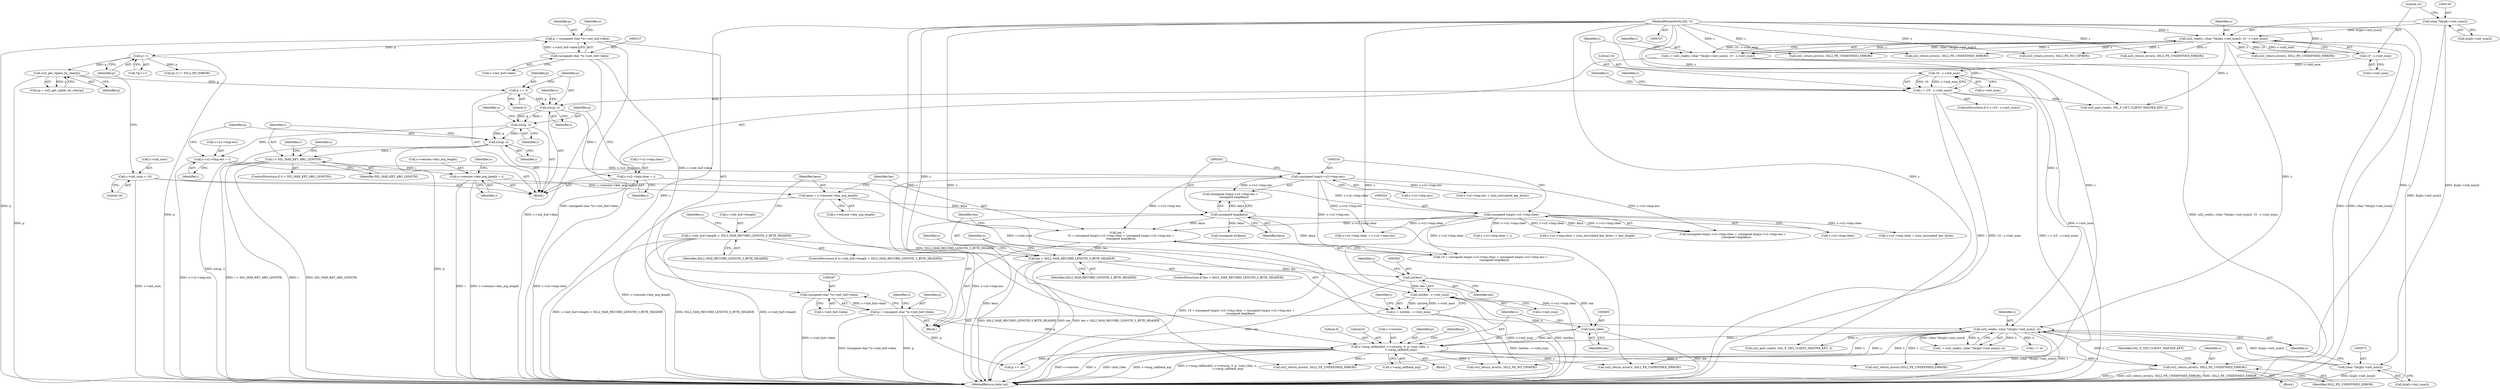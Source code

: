 digraph "0_openssl_d81a1600588b726c2bdccda7efad3cc7a87d6245_0@pointer" {
"1000502" [label="(Call,ssl2_return_error(s, SSL2_PE_UNDEFINED_ERROR))"];
"1000370" [label="(Call,ssl2_read(s, (char *)&(p[s->init_num]), n))"];
"1000142" [label="(Call,ssl2_read(s, (char *)&(p[s->init_num]), 10 - s->init_num))"];
"1000108" [label="(MethodParameterIn,SSL *s)"];
"1000144" [label="(Call,(char *)&(p[s->init_num]))"];
"1000152" [label="(Call,10 - s->init_num)"];
"1000372" [label="(Call,(char *)&(p[s->init_num]))"];
"1000359" [label="(Call,n = (int)len - s->init_num)"];
"1000361" [label="(Call,(int)len - s->init_num)"];
"1000362" [label="(Call,(int)len)"];
"1000346" [label="(Call,len > SSL2_MAX_RECORD_LENGTH_3_BYTE_HEADER)"];
"1000318" [label="(Call,len =\n        10 + (unsigned long)s->s2->tmp.clear + (unsigned long)s->s2->tmp.enc +\n        (unsigned long)keya)"];
"1000323" [label="(Call,(unsigned long)s->s2->tmp.clear)"];
"1000234" [label="(Call,s->s2->tmp.clear = i)"];
"1000231" [label="(Call,n2s(p, i))"];
"1000228" [label="(Call,p += 3)"];
"1000205" [label="(Call,ssl2_get_cipher_by_char(p))"];
"1000178" [label="(Call,p++)"];
"1000124" [label="(Call,p = (unsigned char *)s->init_buf->data)"];
"1000126" [label="(Call,(unsigned char *)s->init_buf->data)"];
"1000158" [label="(Call,i < (10 - s->init_num))"];
"1000140" [label="(Call,i = ssl2_read(s, (char *)&(p[s->init_num]), 10 - s->init_num))"];
"1000160" [label="(Call,10 - s->init_num)"];
"1000333" [label="(Call,(unsigned long)s->s2->tmp.enc)"];
"1000246" [label="(Call,s->s2->tmp.enc = i)"];
"1000243" [label="(Call,n2s(p, i))"];
"1000342" [label="(Call,(unsigned long)keya)"];
"1000311" [label="(Call,keya = s->session->key_arg_length)"];
"1000272" [label="(Call,s->session->key_arg_length = i)"];
"1000259" [label="(Call,i > SSL_MAX_KEY_ARG_LENGTH)"];
"1000255" [label="(Call,n2s(p, i))"];
"1000294" [label="(Call,s->init_buf->length < SSL2_MAX_RECORD_LENGTH_3_BYTE_HEADER)"];
"1000170" [label="(Call,s->init_num = 10)"];
"1000395" [label="(Call,s->msg_callback(0, s->version, 0, p, (size_t)len, s,\n                        s->msg_callback_arg))"];
"1000284" [label="(Call,p = (unsigned char *)s->init_buf->data)"];
"1000286" [label="(Call,(unsigned char *)s->init_buf->data)"];
"1000402" [label="(Call,(size_t)len)"];
"1000342" [label="(Call,(unsigned long)keya)"];
"1000177" [label="(Call,*(p++))"];
"1000333" [label="(Call,(unsigned long)s->s2->tmp.enc)"];
"1000230" [label="(Literal,3)"];
"1000153" [label="(Literal,10)"];
"1000350" [label="(Call,ssl2_return_error(s, SSL2_PE_UNDEFINED_ERROR))"];
"1000235" [label="(Call,s->s2->tmp.clear)"];
"1000563" [label="(Call,s->s2->tmp.enc < num_encrypted_key_bytes)"];
"1000295" [label="(Call,s->init_buf->length)"];
"1000372" [label="(Call,(char *)&(p[s->init_num]))"];
"1000247" [label="(Call,s->s2->tmp.enc)"];
"1000108" [label="(MethodParameterIn,SSL *s)"];
"1000506" [label="(Identifier,SSL_F_GET_CLIENT_MASTER_KEY)"];
"1000360" [label="(Identifier,n)"];
"1000400" [label="(Literal,0)"];
"1000171" [label="(Call,s->init_num)"];
"1000154" [label="(Call,s->init_num)"];
"1000541" [label="(Call,s->s2->tmp.clear + num_encrypted_key_bytes != key_length)"];
"1000288" [label="(Call,s->init_buf->data)"];
"1000395" [label="(Call,s->msg_callback(0, s->version, 0, p, (size_t)len, s,\n                        s->msg_callback_arg))"];
"1000234" [label="(Call,s->s2->tmp.clear = i)"];
"1000172" [label="(Identifier,s)"];
"1000402" [label="(Call,(size_t)len)"];
"1000318" [label="(Call,len =\n        10 + (unsigned long)s->s2->tmp.clear + (unsigned long)s->s2->tmp.enc +\n        (unsigned long)keya)"];
"1000203" [label="(Call,cp = ssl2_get_cipher_by_char(p))"];
"1000250" [label="(Identifier,s)"];
"1000232" [label="(Identifier,p)"];
"1000285" [label="(Identifier,p)"];
"1000293" [label="(ControlStructure,if (s->init_buf->length < SSL2_MAX_RECORD_LENGTH_3_BYTE_HEADER))"];
"1000281" [label="(Identifier,s)"];
"1000255" [label="(Call,n2s(p, i))"];
"1000228" [label="(Call,p += 3)"];
"1000258" [label="(ControlStructure,if (i > SSL_MAX_KEY_ARG_LENGTH))"];
"1000359" [label="(Call,n = (int)len - s->init_num)"];
"1000361" [label="(Call,(int)len - s->init_num)"];
"1000406" [label="(Call,s->msg_callback_arg)"];
"1000142" [label="(Call,ssl2_read(s, (char *)&(p[s->init_num]), 10 - s->init_num))"];
"1000344" [label="(Identifier,keya)"];
"1000345" [label="(ControlStructure,if (len > SSL2_MAX_RECORD_LENGTH_3_BYTE_HEADER))"];
"1000396" [label="(Literal,0)"];
"1000320" [label="(Call,10 + (unsigned long)s->s2->tmp.clear + (unsigned long)s->s2->tmp.enc +\n        (unsigned long)keya)"];
"1000386" [label="(Call,ssl2_part_read(s, SSL_F_GET_CLIENT_MASTER_KEY, i))"];
"1000109" [label="(Block,)"];
"1000229" [label="(Identifier,p)"];
"1000233" [label="(Identifier,i)"];
"1000272" [label="(Call,s->session->key_arg_length = i)"];
"1000542" [label="(Call,s->s2->tmp.clear + num_encrypted_key_bytes)"];
"1000278" [label="(Identifier,i)"];
"1000335" [label="(Call,s->s2->tmp.enc)"];
"1000183" [label="(Call,p[-1] != SSL2_MT_ERROR)"];
"1000348" [label="(Identifier,SSL2_MAX_RECORD_LENGTH_3_BYTE_HEADER)"];
"1000303" [label="(Identifier,s)"];
"1000366" [label="(Identifier,s)"];
"1000347" [label="(Identifier,len)"];
"1000504" [label="(Identifier,SSL2_PE_UNDEFINED_ERROR)"];
"1000166" [label="(Call,ssl2_part_read(s, SSL_F_GET_CLIENT_MASTER_KEY, i))"];
"1000322" [label="(Call,(unsigned long)s->s2->tmp.clear + (unsigned long)s->s2->tmp.enc +\n        (unsigned long)keya)"];
"1000139" [label="(Block,)"];
"1000573" [label="(Call,ssl2_return_error(s,SSL2_PE_UNDEFINED_ERROR))"];
"1000421" [label="(Call,s->s2->tmp.clear + s->s2->tmp.enc)"];
"1000332" [label="(Call,(unsigned long)s->s2->tmp.enc +\n        (unsigned long)keya)"];
"1000452" [label="(Call,ssl2_return_error(s, SSL2_PE_UNDEFINED_ERROR))"];
"1000158" [label="(Call,i < (10 - s->init_num))"];
"1000264" [label="(Identifier,s)"];
"1000273" [label="(Call,s->session->key_arg_length)"];
"1000161" [label="(Literal,10)"];
"1000368" [label="(Call,i = ssl2_read(s, (char *)&(p[s->init_num]), n))"];
"1000346" [label="(Call,len > SSL2_MAX_RECORD_LENGTH_3_BYTE_HEADER)"];
"1000231" [label="(Call,n2s(p, i))"];
"1000128" [label="(Call,s->init_buf->data)"];
"1000405" [label="(Identifier,s)"];
"1000323" [label="(Call,(unsigned long)s->s2->tmp.clear)"];
"1000205" [label="(Call,ssl2_get_cipher_by_char(p))"];
"1000206" [label="(Identifier,p)"];
"1000284" [label="(Call,p = (unsigned char *)s->init_buf->data)"];
"1000409" [label="(Call,p += 10)"];
"1000174" [label="(Literal,10)"];
"1000152" [label="(Call,10 - s->init_num)"];
"1000370" [label="(Call,ssl2_read(s, (char *)&(p[s->init_num]), n))"];
"1000397" [label="(Call,s->version)"];
"1000502" [label="(Call,ssl2_return_error(s, SSL2_PE_UNDEFINED_ERROR))"];
"1000259" [label="(Call,i > SSL_MAX_KEY_ARG_LENGTH)"];
"1000159" [label="(Identifier,i)"];
"1000302" [label="(Call,ssl2_return_error(s, SSL2_PE_UNDEFINED_ERROR))"];
"1000162" [label="(Call,s->init_num)"];
"1000297" [label="(Identifier,s)"];
"1000294" [label="(Call,s->init_buf->length < SSL2_MAX_RECORD_LENGTH_3_BYTE_HEADER)"];
"1000245" [label="(Identifier,i)"];
"1000254" [label="(Identifier,i)"];
"1000501" [label="(Block,)"];
"1000146" [label="(Call,&(p[s->init_num]))"];
"1000190" [label="(Call,ssl2_return_error(s, SSL2_PE_UNDEFINED_ERROR))"];
"1000311" [label="(Call,keya = s->session->key_arg_length)"];
"1000141" [label="(Identifier,i)"];
"1000401" [label="(Identifier,p)"];
"1000483" [label="(Call,ssl2_return_error(s, SSL2_PE_NO_CIPHER))"];
"1000256" [label="(Identifier,p)"];
"1000160" [label="(Call,10 - s->init_num)"];
"1000325" [label="(Call,s->s2->tmp.clear)"];
"1000157" [label="(ControlStructure,if (i < (10 - s->init_num)))"];
"1000246" [label="(Call,s->s2->tmp.enc = i)"];
"1000275" [label="(Identifier,s)"];
"1000382" [label="(Call,i != n)"];
"1000351" [label="(Identifier,s)"];
"1000238" [label="(Identifier,s)"];
"1000362" [label="(Call,(int)len)"];
"1000167" [label="(Identifier,s)"];
"1000178" [label="(Call,p++)"];
"1000243" [label="(Call,n2s(p, i))"];
"1000410" [label="(Identifier,p)"];
"1000394" [label="(Block,)"];
"1000701" [label="(MethodReturn,static int)"];
"1000404" [label="(Identifier,len)"];
"1000553" [label="(Call,ssl2_return_error(s, SSL2_PE_UNDEFINED_ERROR))"];
"1000654" [label="(Call,s->s2->tmp.clear + j)"];
"1000380" [label="(Identifier,n)"];
"1000263" [label="(Call,ssl2_return_error(s, SSL2_PE_UNDEFINED_ERROR))"];
"1000261" [label="(Identifier,SSL_MAX_KEY_ARG_LENGTH)"];
"1000257" [label="(Identifier,i)"];
"1000365" [label="(Call,s->init_num)"];
"1000244" [label="(Identifier,p)"];
"1000369" [label="(Identifier,i)"];
"1000436" [label="(Call,(unsigned int)keya)"];
"1000312" [label="(Identifier,keya)"];
"1000140" [label="(Call,i = ssl2_read(s, (char *)&(p[s->init_num]), 10 - s->init_num))"];
"1000212" [label="(Call,ssl2_return_error(s, SSL2_PE_NO_CIPHER))"];
"1000313" [label="(Call,s->session->key_arg_length)"];
"1000503" [label="(Identifier,s)"];
"1000144" [label="(Call,(char *)&(p[s->init_num]))"];
"1000371" [label="(Identifier,s)"];
"1000179" [label="(Identifier,p)"];
"1000126" [label="(Call,(unsigned char *)s->init_buf->data)"];
"1000260" [label="(Identifier,i)"];
"1000300" [label="(Identifier,SSL2_MAX_RECORD_LENGTH_3_BYTE_HEADER)"];
"1000242" [label="(Identifier,i)"];
"1000319" [label="(Identifier,len)"];
"1000374" [label="(Call,&(p[s->init_num]))"];
"1000170" [label="(Call,s->init_num = 10)"];
"1000125" [label="(Identifier,p)"];
"1000136" [label="(Identifier,s)"];
"1000364" [label="(Identifier,len)"];
"1000124" [label="(Call,p = (unsigned char *)s->init_buf->data)"];
"1000286" [label="(Call,(unsigned char *)s->init_buf->data)"];
"1000143" [label="(Identifier,s)"];
"1000502" -> "1000501"  [label="AST: "];
"1000502" -> "1000504"  [label="CFG: "];
"1000503" -> "1000502"  [label="AST: "];
"1000504" -> "1000502"  [label="AST: "];
"1000506" -> "1000502"  [label="CFG: "];
"1000502" -> "1000701"  [label="DDG: s"];
"1000502" -> "1000701"  [label="DDG: ssl2_return_error(s, SSL2_PE_UNDEFINED_ERROR)"];
"1000502" -> "1000701"  [label="DDG: SSL2_PE_UNDEFINED_ERROR"];
"1000370" -> "1000502"  [label="DDG: s"];
"1000395" -> "1000502"  [label="DDG: s"];
"1000108" -> "1000502"  [label="DDG: s"];
"1000370" -> "1000368"  [label="AST: "];
"1000370" -> "1000380"  [label="CFG: "];
"1000371" -> "1000370"  [label="AST: "];
"1000372" -> "1000370"  [label="AST: "];
"1000380" -> "1000370"  [label="AST: "];
"1000368" -> "1000370"  [label="CFG: "];
"1000370" -> "1000701"  [label="DDG: (char *)&(p[s->init_num])"];
"1000370" -> "1000701"  [label="DDG: s"];
"1000370" -> "1000368"  [label="DDG: s"];
"1000370" -> "1000368"  [label="DDG: (char *)&(p[s->init_num])"];
"1000370" -> "1000368"  [label="DDG: n"];
"1000142" -> "1000370"  [label="DDG: s"];
"1000108" -> "1000370"  [label="DDG: s"];
"1000372" -> "1000370"  [label="DDG: &(p[s->init_num])"];
"1000359" -> "1000370"  [label="DDG: n"];
"1000370" -> "1000382"  [label="DDG: n"];
"1000370" -> "1000386"  [label="DDG: s"];
"1000370" -> "1000395"  [label="DDG: s"];
"1000370" -> "1000452"  [label="DDG: s"];
"1000370" -> "1000483"  [label="DDG: s"];
"1000370" -> "1000553"  [label="DDG: s"];
"1000370" -> "1000573"  [label="DDG: s"];
"1000142" -> "1000140"  [label="AST: "];
"1000142" -> "1000152"  [label="CFG: "];
"1000143" -> "1000142"  [label="AST: "];
"1000144" -> "1000142"  [label="AST: "];
"1000152" -> "1000142"  [label="AST: "];
"1000140" -> "1000142"  [label="CFG: "];
"1000142" -> "1000701"  [label="DDG: (char *)&(p[s->init_num])"];
"1000142" -> "1000701"  [label="DDG: s"];
"1000142" -> "1000140"  [label="DDG: s"];
"1000142" -> "1000140"  [label="DDG: (char *)&(p[s->init_num])"];
"1000142" -> "1000140"  [label="DDG: 10 - s->init_num"];
"1000108" -> "1000142"  [label="DDG: s"];
"1000144" -> "1000142"  [label="DDG: &(p[s->init_num])"];
"1000152" -> "1000142"  [label="DDG: 10"];
"1000152" -> "1000142"  [label="DDG: s->init_num"];
"1000142" -> "1000166"  [label="DDG: s"];
"1000142" -> "1000190"  [label="DDG: s"];
"1000142" -> "1000212"  [label="DDG: s"];
"1000142" -> "1000263"  [label="DDG: s"];
"1000142" -> "1000302"  [label="DDG: s"];
"1000142" -> "1000350"  [label="DDG: s"];
"1000108" -> "1000107"  [label="AST: "];
"1000108" -> "1000701"  [label="DDG: s"];
"1000108" -> "1000166"  [label="DDG: s"];
"1000108" -> "1000190"  [label="DDG: s"];
"1000108" -> "1000212"  [label="DDG: s"];
"1000108" -> "1000263"  [label="DDG: s"];
"1000108" -> "1000302"  [label="DDG: s"];
"1000108" -> "1000350"  [label="DDG: s"];
"1000108" -> "1000386"  [label="DDG: s"];
"1000108" -> "1000395"  [label="DDG: s"];
"1000108" -> "1000452"  [label="DDG: s"];
"1000108" -> "1000483"  [label="DDG: s"];
"1000108" -> "1000553"  [label="DDG: s"];
"1000108" -> "1000573"  [label="DDG: s"];
"1000144" -> "1000146"  [label="CFG: "];
"1000145" -> "1000144"  [label="AST: "];
"1000146" -> "1000144"  [label="AST: "];
"1000153" -> "1000144"  [label="CFG: "];
"1000144" -> "1000701"  [label="DDG: &(p[s->init_num])"];
"1000144" -> "1000372"  [label="DDG: &(p[s->init_num])"];
"1000152" -> "1000154"  [label="CFG: "];
"1000153" -> "1000152"  [label="AST: "];
"1000154" -> "1000152"  [label="AST: "];
"1000152" -> "1000160"  [label="DDG: s->init_num"];
"1000372" -> "1000374"  [label="CFG: "];
"1000373" -> "1000372"  [label="AST: "];
"1000374" -> "1000372"  [label="AST: "];
"1000380" -> "1000372"  [label="CFG: "];
"1000372" -> "1000701"  [label="DDG: &(p[s->init_num])"];
"1000359" -> "1000109"  [label="AST: "];
"1000359" -> "1000361"  [label="CFG: "];
"1000360" -> "1000359"  [label="AST: "];
"1000361" -> "1000359"  [label="AST: "];
"1000369" -> "1000359"  [label="CFG: "];
"1000359" -> "1000701"  [label="DDG: (int)len - s->init_num"];
"1000361" -> "1000359"  [label="DDG: (int)len"];
"1000361" -> "1000359"  [label="DDG: s->init_num"];
"1000361" -> "1000365"  [label="CFG: "];
"1000362" -> "1000361"  [label="AST: "];
"1000365" -> "1000361"  [label="AST: "];
"1000361" -> "1000701"  [label="DDG: s->init_num"];
"1000361" -> "1000701"  [label="DDG: (int)len"];
"1000362" -> "1000361"  [label="DDG: len"];
"1000170" -> "1000361"  [label="DDG: s->init_num"];
"1000362" -> "1000364"  [label="CFG: "];
"1000363" -> "1000362"  [label="AST: "];
"1000364" -> "1000362"  [label="AST: "];
"1000366" -> "1000362"  [label="CFG: "];
"1000362" -> "1000701"  [label="DDG: len"];
"1000346" -> "1000362"  [label="DDG: len"];
"1000362" -> "1000402"  [label="DDG: len"];
"1000346" -> "1000345"  [label="AST: "];
"1000346" -> "1000348"  [label="CFG: "];
"1000347" -> "1000346"  [label="AST: "];
"1000348" -> "1000346"  [label="AST: "];
"1000351" -> "1000346"  [label="CFG: "];
"1000360" -> "1000346"  [label="CFG: "];
"1000346" -> "1000701"  [label="DDG: SSL2_MAX_RECORD_LENGTH_3_BYTE_HEADER"];
"1000346" -> "1000701"  [label="DDG: len"];
"1000346" -> "1000701"  [label="DDG: len > SSL2_MAX_RECORD_LENGTH_3_BYTE_HEADER"];
"1000318" -> "1000346"  [label="DDG: len"];
"1000294" -> "1000346"  [label="DDG: SSL2_MAX_RECORD_LENGTH_3_BYTE_HEADER"];
"1000318" -> "1000109"  [label="AST: "];
"1000318" -> "1000320"  [label="CFG: "];
"1000319" -> "1000318"  [label="AST: "];
"1000320" -> "1000318"  [label="AST: "];
"1000347" -> "1000318"  [label="CFG: "];
"1000318" -> "1000701"  [label="DDG: 10 + (unsigned long)s->s2->tmp.clear + (unsigned long)s->s2->tmp.enc +\n        (unsigned long)keya"];
"1000323" -> "1000318"  [label="DDG: s->s2->tmp.clear"];
"1000333" -> "1000318"  [label="DDG: s->s2->tmp.enc"];
"1000342" -> "1000318"  [label="DDG: keya"];
"1000323" -> "1000322"  [label="AST: "];
"1000323" -> "1000325"  [label="CFG: "];
"1000324" -> "1000323"  [label="AST: "];
"1000325" -> "1000323"  [label="AST: "];
"1000334" -> "1000323"  [label="CFG: "];
"1000323" -> "1000701"  [label="DDG: s->s2->tmp.clear"];
"1000323" -> "1000320"  [label="DDG: s->s2->tmp.clear"];
"1000323" -> "1000322"  [label="DDG: s->s2->tmp.clear"];
"1000234" -> "1000323"  [label="DDG: s->s2->tmp.clear"];
"1000323" -> "1000421"  [label="DDG: s->s2->tmp.clear"];
"1000323" -> "1000541"  [label="DDG: s->s2->tmp.clear"];
"1000323" -> "1000542"  [label="DDG: s->s2->tmp.clear"];
"1000323" -> "1000654"  [label="DDG: s->s2->tmp.clear"];
"1000234" -> "1000139"  [label="AST: "];
"1000234" -> "1000242"  [label="CFG: "];
"1000235" -> "1000234"  [label="AST: "];
"1000242" -> "1000234"  [label="AST: "];
"1000244" -> "1000234"  [label="CFG: "];
"1000234" -> "1000701"  [label="DDG: s->s2->tmp.clear"];
"1000231" -> "1000234"  [label="DDG: i"];
"1000231" -> "1000139"  [label="AST: "];
"1000231" -> "1000233"  [label="CFG: "];
"1000232" -> "1000231"  [label="AST: "];
"1000233" -> "1000231"  [label="AST: "];
"1000238" -> "1000231"  [label="CFG: "];
"1000228" -> "1000231"  [label="DDG: p"];
"1000158" -> "1000231"  [label="DDG: i"];
"1000231" -> "1000243"  [label="DDG: p"];
"1000231" -> "1000243"  [label="DDG: i"];
"1000228" -> "1000139"  [label="AST: "];
"1000228" -> "1000230"  [label="CFG: "];
"1000229" -> "1000228"  [label="AST: "];
"1000230" -> "1000228"  [label="AST: "];
"1000232" -> "1000228"  [label="CFG: "];
"1000205" -> "1000228"  [label="DDG: p"];
"1000205" -> "1000203"  [label="AST: "];
"1000205" -> "1000206"  [label="CFG: "];
"1000206" -> "1000205"  [label="AST: "];
"1000203" -> "1000205"  [label="CFG: "];
"1000205" -> "1000701"  [label="DDG: p"];
"1000205" -> "1000203"  [label="DDG: p"];
"1000178" -> "1000205"  [label="DDG: p"];
"1000178" -> "1000177"  [label="AST: "];
"1000178" -> "1000179"  [label="CFG: "];
"1000179" -> "1000178"  [label="AST: "];
"1000177" -> "1000178"  [label="CFG: "];
"1000178" -> "1000701"  [label="DDG: p"];
"1000124" -> "1000178"  [label="DDG: p"];
"1000178" -> "1000183"  [label="DDG: p"];
"1000124" -> "1000109"  [label="AST: "];
"1000124" -> "1000126"  [label="CFG: "];
"1000125" -> "1000124"  [label="AST: "];
"1000126" -> "1000124"  [label="AST: "];
"1000136" -> "1000124"  [label="CFG: "];
"1000124" -> "1000701"  [label="DDG: (unsigned char *)s->init_buf->data"];
"1000124" -> "1000701"  [label="DDG: p"];
"1000126" -> "1000124"  [label="DDG: s->init_buf->data"];
"1000126" -> "1000128"  [label="CFG: "];
"1000127" -> "1000126"  [label="AST: "];
"1000128" -> "1000126"  [label="AST: "];
"1000126" -> "1000701"  [label="DDG: s->init_buf->data"];
"1000126" -> "1000286"  [label="DDG: s->init_buf->data"];
"1000158" -> "1000157"  [label="AST: "];
"1000158" -> "1000160"  [label="CFG: "];
"1000159" -> "1000158"  [label="AST: "];
"1000160" -> "1000158"  [label="AST: "];
"1000167" -> "1000158"  [label="CFG: "];
"1000172" -> "1000158"  [label="CFG: "];
"1000158" -> "1000701"  [label="DDG: i"];
"1000158" -> "1000701"  [label="DDG: 10 - s->init_num"];
"1000158" -> "1000701"  [label="DDG: i < (10 - s->init_num)"];
"1000140" -> "1000158"  [label="DDG: i"];
"1000160" -> "1000158"  [label="DDG: 10"];
"1000160" -> "1000158"  [label="DDG: s->init_num"];
"1000158" -> "1000166"  [label="DDG: i"];
"1000140" -> "1000139"  [label="AST: "];
"1000141" -> "1000140"  [label="AST: "];
"1000159" -> "1000140"  [label="CFG: "];
"1000140" -> "1000701"  [label="DDG: ssl2_read(s, (char *)&(p[s->init_num]), 10 - s->init_num)"];
"1000160" -> "1000162"  [label="CFG: "];
"1000161" -> "1000160"  [label="AST: "];
"1000162" -> "1000160"  [label="AST: "];
"1000160" -> "1000701"  [label="DDG: s->init_num"];
"1000333" -> "1000332"  [label="AST: "];
"1000333" -> "1000335"  [label="CFG: "];
"1000334" -> "1000333"  [label="AST: "];
"1000335" -> "1000333"  [label="AST: "];
"1000343" -> "1000333"  [label="CFG: "];
"1000333" -> "1000701"  [label="DDG: s->s2->tmp.enc"];
"1000333" -> "1000320"  [label="DDG: s->s2->tmp.enc"];
"1000333" -> "1000322"  [label="DDG: s->s2->tmp.enc"];
"1000333" -> "1000332"  [label="DDG: s->s2->tmp.enc"];
"1000246" -> "1000333"  [label="DDG: s->s2->tmp.enc"];
"1000333" -> "1000421"  [label="DDG: s->s2->tmp.enc"];
"1000333" -> "1000563"  [label="DDG: s->s2->tmp.enc"];
"1000246" -> "1000139"  [label="AST: "];
"1000246" -> "1000254"  [label="CFG: "];
"1000247" -> "1000246"  [label="AST: "];
"1000254" -> "1000246"  [label="AST: "];
"1000256" -> "1000246"  [label="CFG: "];
"1000246" -> "1000701"  [label="DDG: s->s2->tmp.enc"];
"1000243" -> "1000246"  [label="DDG: i"];
"1000243" -> "1000139"  [label="AST: "];
"1000243" -> "1000245"  [label="CFG: "];
"1000244" -> "1000243"  [label="AST: "];
"1000245" -> "1000243"  [label="AST: "];
"1000250" -> "1000243"  [label="CFG: "];
"1000243" -> "1000255"  [label="DDG: p"];
"1000243" -> "1000255"  [label="DDG: i"];
"1000342" -> "1000332"  [label="AST: "];
"1000342" -> "1000344"  [label="CFG: "];
"1000343" -> "1000342"  [label="AST: "];
"1000344" -> "1000342"  [label="AST: "];
"1000332" -> "1000342"  [label="CFG: "];
"1000342" -> "1000701"  [label="DDG: keya"];
"1000342" -> "1000320"  [label="DDG: keya"];
"1000342" -> "1000322"  [label="DDG: keya"];
"1000342" -> "1000332"  [label="DDG: keya"];
"1000311" -> "1000342"  [label="DDG: keya"];
"1000342" -> "1000436"  [label="DDG: keya"];
"1000311" -> "1000109"  [label="AST: "];
"1000311" -> "1000313"  [label="CFG: "];
"1000312" -> "1000311"  [label="AST: "];
"1000313" -> "1000311"  [label="AST: "];
"1000319" -> "1000311"  [label="CFG: "];
"1000311" -> "1000701"  [label="DDG: s->session->key_arg_length"];
"1000272" -> "1000311"  [label="DDG: s->session->key_arg_length"];
"1000272" -> "1000139"  [label="AST: "];
"1000272" -> "1000278"  [label="CFG: "];
"1000273" -> "1000272"  [label="AST: "];
"1000278" -> "1000272"  [label="AST: "];
"1000281" -> "1000272"  [label="CFG: "];
"1000272" -> "1000701"  [label="DDG: i"];
"1000272" -> "1000701"  [label="DDG: s->session->key_arg_length"];
"1000259" -> "1000272"  [label="DDG: i"];
"1000259" -> "1000258"  [label="AST: "];
"1000259" -> "1000261"  [label="CFG: "];
"1000260" -> "1000259"  [label="AST: "];
"1000261" -> "1000259"  [label="AST: "];
"1000264" -> "1000259"  [label="CFG: "];
"1000275" -> "1000259"  [label="CFG: "];
"1000259" -> "1000701"  [label="DDG: i > SSL_MAX_KEY_ARG_LENGTH"];
"1000259" -> "1000701"  [label="DDG: i"];
"1000259" -> "1000701"  [label="DDG: SSL_MAX_KEY_ARG_LENGTH"];
"1000255" -> "1000259"  [label="DDG: i"];
"1000255" -> "1000139"  [label="AST: "];
"1000255" -> "1000257"  [label="CFG: "];
"1000256" -> "1000255"  [label="AST: "];
"1000257" -> "1000255"  [label="AST: "];
"1000260" -> "1000255"  [label="CFG: "];
"1000255" -> "1000701"  [label="DDG: n2s(p, i)"];
"1000255" -> "1000701"  [label="DDG: p"];
"1000294" -> "1000293"  [label="AST: "];
"1000294" -> "1000300"  [label="CFG: "];
"1000295" -> "1000294"  [label="AST: "];
"1000300" -> "1000294"  [label="AST: "];
"1000303" -> "1000294"  [label="CFG: "];
"1000312" -> "1000294"  [label="CFG: "];
"1000294" -> "1000701"  [label="DDG: s->init_buf->length < SSL2_MAX_RECORD_LENGTH_3_BYTE_HEADER"];
"1000294" -> "1000701"  [label="DDG: SSL2_MAX_RECORD_LENGTH_3_BYTE_HEADER"];
"1000294" -> "1000701"  [label="DDG: s->init_buf->length"];
"1000170" -> "1000139"  [label="AST: "];
"1000170" -> "1000174"  [label="CFG: "];
"1000171" -> "1000170"  [label="AST: "];
"1000174" -> "1000170"  [label="AST: "];
"1000179" -> "1000170"  [label="CFG: "];
"1000170" -> "1000701"  [label="DDG: s->init_num"];
"1000395" -> "1000394"  [label="AST: "];
"1000395" -> "1000406"  [label="CFG: "];
"1000396" -> "1000395"  [label="AST: "];
"1000397" -> "1000395"  [label="AST: "];
"1000400" -> "1000395"  [label="AST: "];
"1000401" -> "1000395"  [label="AST: "];
"1000402" -> "1000395"  [label="AST: "];
"1000405" -> "1000395"  [label="AST: "];
"1000406" -> "1000395"  [label="AST: "];
"1000410" -> "1000395"  [label="CFG: "];
"1000395" -> "1000701"  [label="DDG: s->version"];
"1000395" -> "1000701"  [label="DDG: s"];
"1000395" -> "1000701"  [label="DDG: (size_t)len"];
"1000395" -> "1000701"  [label="DDG: s->msg_callback_arg"];
"1000395" -> "1000701"  [label="DDG: s->msg_callback(0, s->version, 0, p, (size_t)len, s,\n                        s->msg_callback_arg)"];
"1000284" -> "1000395"  [label="DDG: p"];
"1000402" -> "1000395"  [label="DDG: len"];
"1000395" -> "1000409"  [label="DDG: p"];
"1000395" -> "1000452"  [label="DDG: s"];
"1000395" -> "1000483"  [label="DDG: s"];
"1000395" -> "1000553"  [label="DDG: s"];
"1000395" -> "1000573"  [label="DDG: s"];
"1000284" -> "1000109"  [label="AST: "];
"1000284" -> "1000286"  [label="CFG: "];
"1000285" -> "1000284"  [label="AST: "];
"1000286" -> "1000284"  [label="AST: "];
"1000297" -> "1000284"  [label="CFG: "];
"1000284" -> "1000701"  [label="DDG: (unsigned char *)s->init_buf->data"];
"1000284" -> "1000701"  [label="DDG: p"];
"1000286" -> "1000284"  [label="DDG: s->init_buf->data"];
"1000284" -> "1000409"  [label="DDG: p"];
"1000286" -> "1000288"  [label="CFG: "];
"1000287" -> "1000286"  [label="AST: "];
"1000288" -> "1000286"  [label="AST: "];
"1000286" -> "1000701"  [label="DDG: s->init_buf->data"];
"1000402" -> "1000404"  [label="CFG: "];
"1000403" -> "1000402"  [label="AST: "];
"1000404" -> "1000402"  [label="AST: "];
"1000405" -> "1000402"  [label="CFG: "];
"1000402" -> "1000701"  [label="DDG: len"];
}
